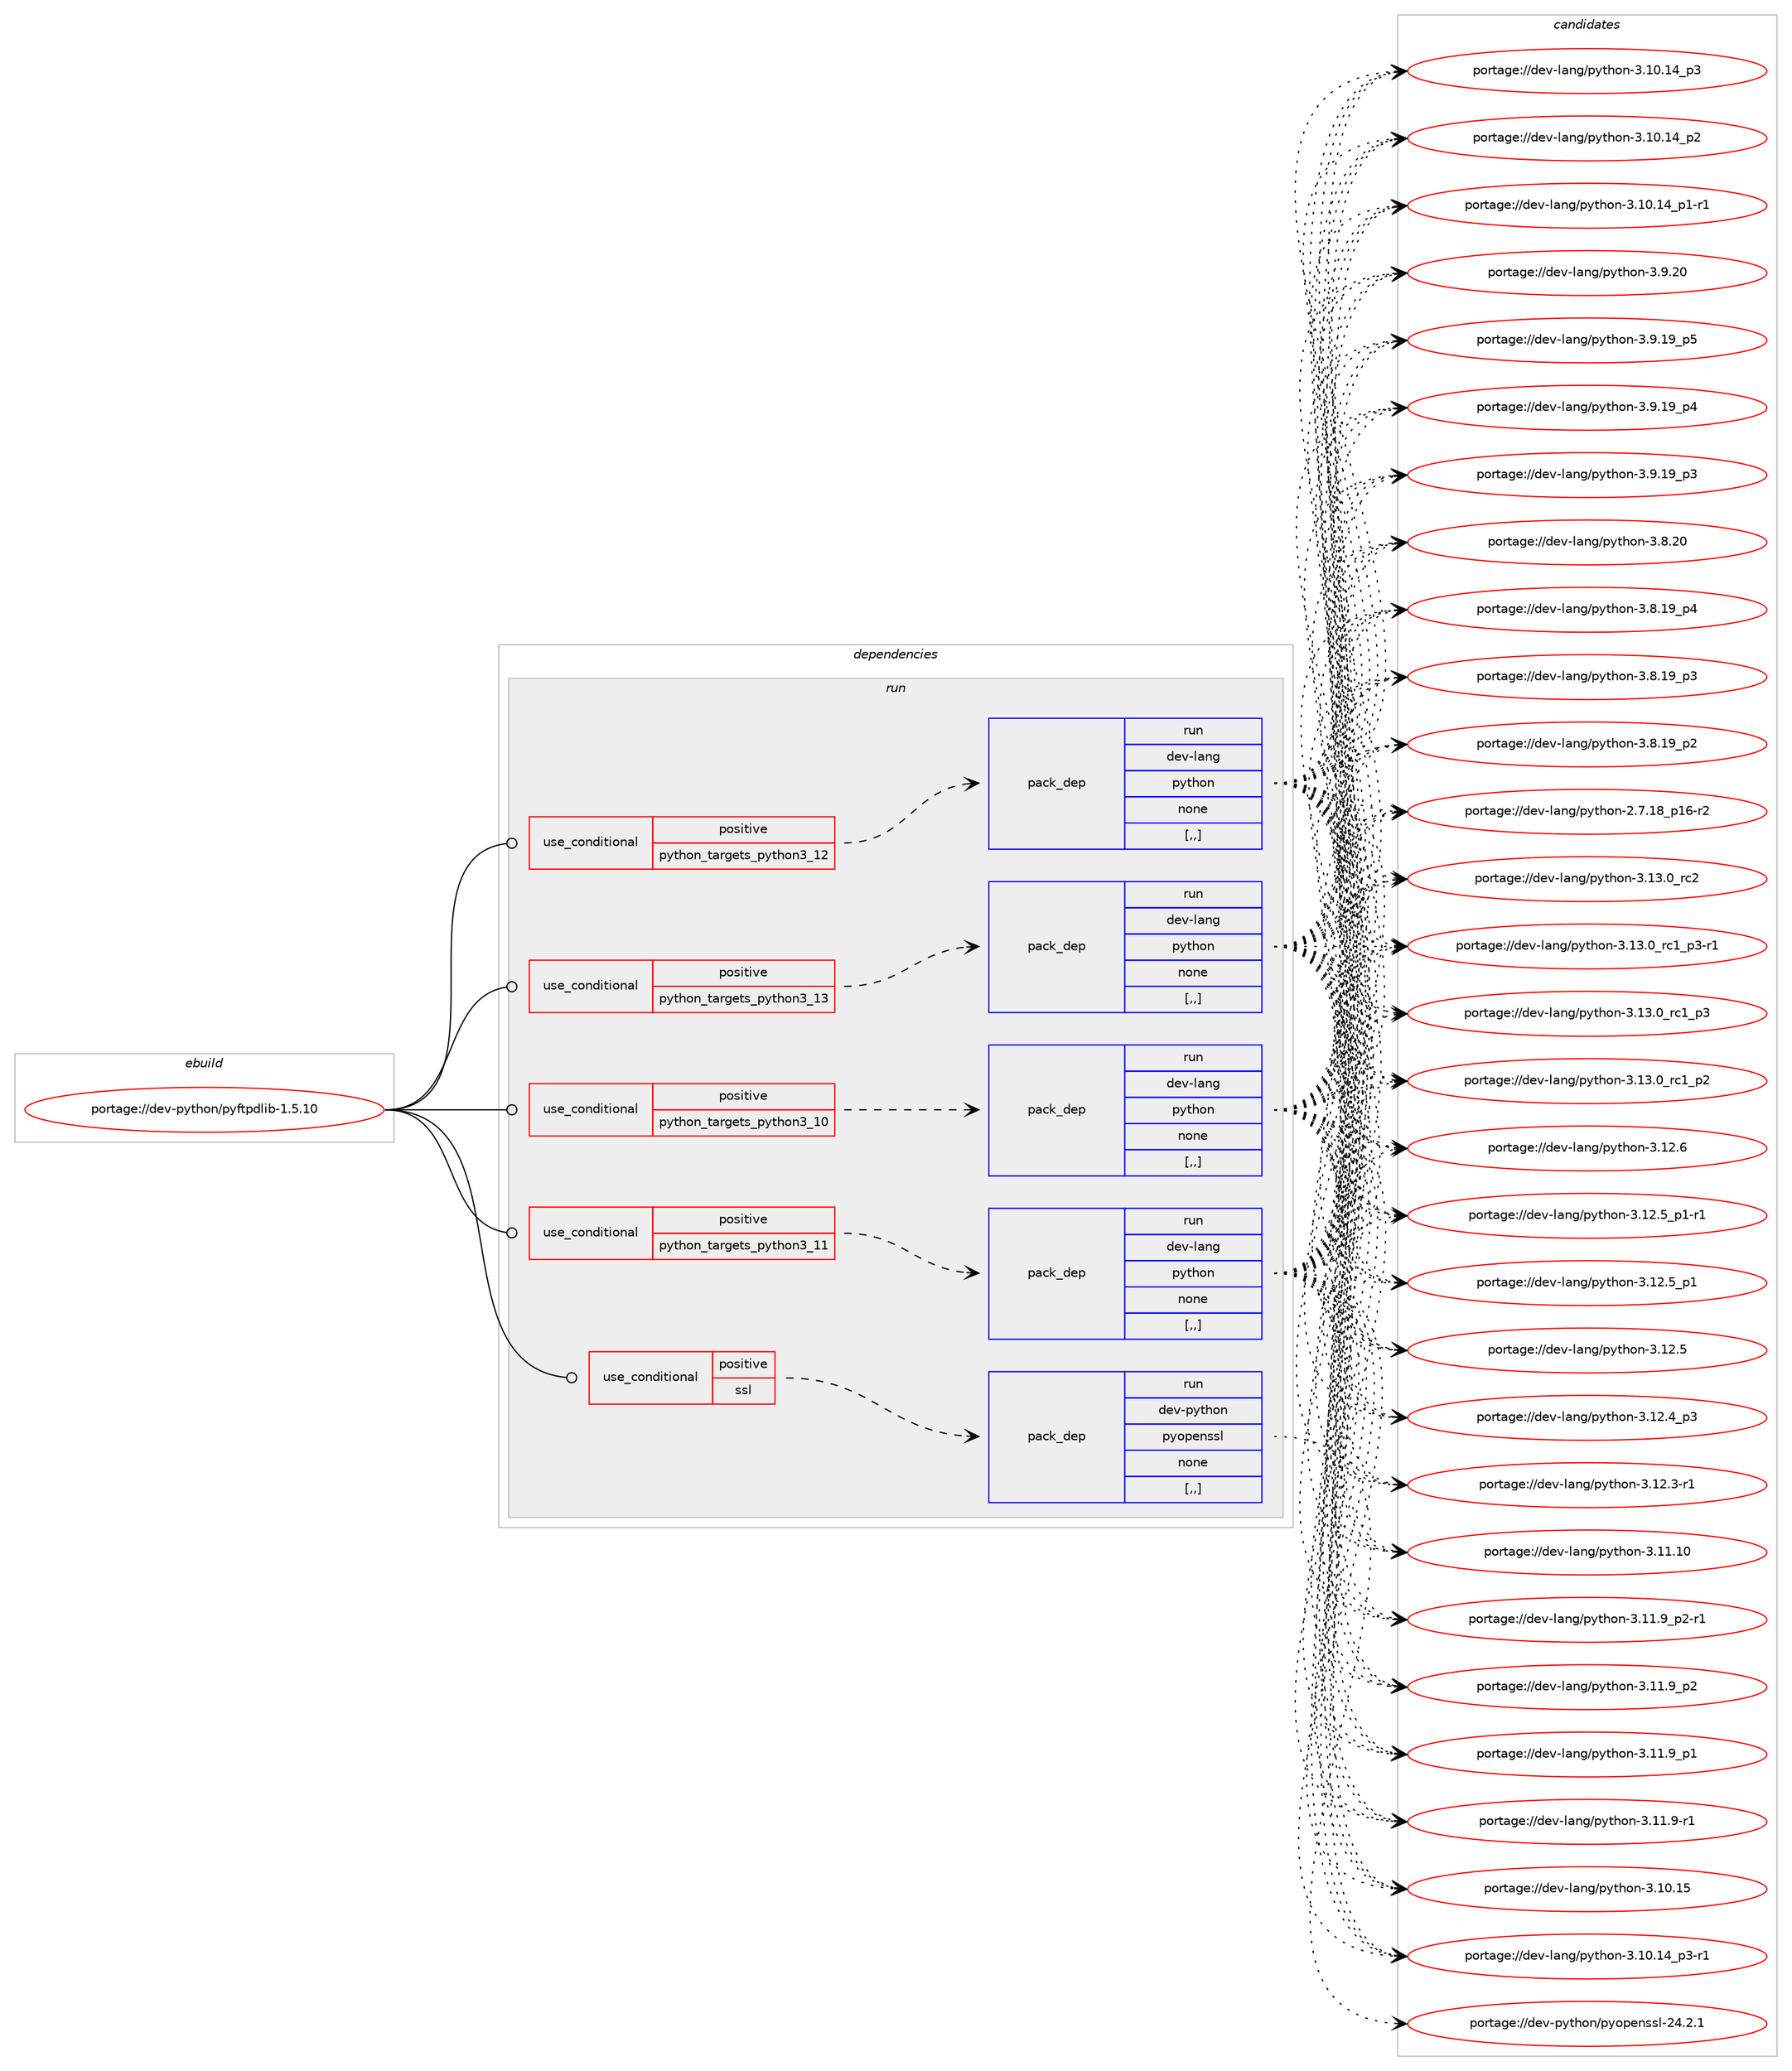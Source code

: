 digraph prolog {

# *************
# Graph options
# *************

newrank=true;
concentrate=true;
compound=true;
graph [rankdir=LR,fontname=Helvetica,fontsize=10,ranksep=1.5];#, ranksep=2.5, nodesep=0.2];
edge  [arrowhead=vee];
node  [fontname=Helvetica,fontsize=10];

# **********
# The ebuild
# **********

subgraph cluster_leftcol {
color=gray;
label=<<i>ebuild</i>>;
id [label="portage://dev-python/pyftpdlib-1.5.10", color=red, width=4, href="../dev-python/pyftpdlib-1.5.10.svg"];
}

# ****************
# The dependencies
# ****************

subgraph cluster_midcol {
color=gray;
label=<<i>dependencies</i>>;
subgraph cluster_compile {
fillcolor="#eeeeee";
style=filled;
label=<<i>compile</i>>;
}
subgraph cluster_compileandrun {
fillcolor="#eeeeee";
style=filled;
label=<<i>compile and run</i>>;
}
subgraph cluster_run {
fillcolor="#eeeeee";
style=filled;
label=<<i>run</i>>;
subgraph cond167405 {
dependency651365 [label=<<TABLE BORDER="0" CELLBORDER="1" CELLSPACING="0" CELLPADDING="4"><TR><TD ROWSPAN="3" CELLPADDING="10">use_conditional</TD></TR><TR><TD>positive</TD></TR><TR><TD>python_targets_python3_10</TD></TR></TABLE>>, shape=none, color=red];
subgraph pack479139 {
dependency651366 [label=<<TABLE BORDER="0" CELLBORDER="1" CELLSPACING="0" CELLPADDING="4" WIDTH="220"><TR><TD ROWSPAN="6" CELLPADDING="30">pack_dep</TD></TR><TR><TD WIDTH="110">run</TD></TR><TR><TD>dev-lang</TD></TR><TR><TD>python</TD></TR><TR><TD>none</TD></TR><TR><TD>[,,]</TD></TR></TABLE>>, shape=none, color=blue];
}
dependency651365:e -> dependency651366:w [weight=20,style="dashed",arrowhead="vee"];
}
id:e -> dependency651365:w [weight=20,style="solid",arrowhead="odot"];
subgraph cond167406 {
dependency651367 [label=<<TABLE BORDER="0" CELLBORDER="1" CELLSPACING="0" CELLPADDING="4"><TR><TD ROWSPAN="3" CELLPADDING="10">use_conditional</TD></TR><TR><TD>positive</TD></TR><TR><TD>python_targets_python3_11</TD></TR></TABLE>>, shape=none, color=red];
subgraph pack479140 {
dependency651368 [label=<<TABLE BORDER="0" CELLBORDER="1" CELLSPACING="0" CELLPADDING="4" WIDTH="220"><TR><TD ROWSPAN="6" CELLPADDING="30">pack_dep</TD></TR><TR><TD WIDTH="110">run</TD></TR><TR><TD>dev-lang</TD></TR><TR><TD>python</TD></TR><TR><TD>none</TD></TR><TR><TD>[,,]</TD></TR></TABLE>>, shape=none, color=blue];
}
dependency651367:e -> dependency651368:w [weight=20,style="dashed",arrowhead="vee"];
}
id:e -> dependency651367:w [weight=20,style="solid",arrowhead="odot"];
subgraph cond167407 {
dependency651369 [label=<<TABLE BORDER="0" CELLBORDER="1" CELLSPACING="0" CELLPADDING="4"><TR><TD ROWSPAN="3" CELLPADDING="10">use_conditional</TD></TR><TR><TD>positive</TD></TR><TR><TD>python_targets_python3_12</TD></TR></TABLE>>, shape=none, color=red];
subgraph pack479141 {
dependency651370 [label=<<TABLE BORDER="0" CELLBORDER="1" CELLSPACING="0" CELLPADDING="4" WIDTH="220"><TR><TD ROWSPAN="6" CELLPADDING="30">pack_dep</TD></TR><TR><TD WIDTH="110">run</TD></TR><TR><TD>dev-lang</TD></TR><TR><TD>python</TD></TR><TR><TD>none</TD></TR><TR><TD>[,,]</TD></TR></TABLE>>, shape=none, color=blue];
}
dependency651369:e -> dependency651370:w [weight=20,style="dashed",arrowhead="vee"];
}
id:e -> dependency651369:w [weight=20,style="solid",arrowhead="odot"];
subgraph cond167408 {
dependency651371 [label=<<TABLE BORDER="0" CELLBORDER="1" CELLSPACING="0" CELLPADDING="4"><TR><TD ROWSPAN="3" CELLPADDING="10">use_conditional</TD></TR><TR><TD>positive</TD></TR><TR><TD>python_targets_python3_13</TD></TR></TABLE>>, shape=none, color=red];
subgraph pack479142 {
dependency651372 [label=<<TABLE BORDER="0" CELLBORDER="1" CELLSPACING="0" CELLPADDING="4" WIDTH="220"><TR><TD ROWSPAN="6" CELLPADDING="30">pack_dep</TD></TR><TR><TD WIDTH="110">run</TD></TR><TR><TD>dev-lang</TD></TR><TR><TD>python</TD></TR><TR><TD>none</TD></TR><TR><TD>[,,]</TD></TR></TABLE>>, shape=none, color=blue];
}
dependency651371:e -> dependency651372:w [weight=20,style="dashed",arrowhead="vee"];
}
id:e -> dependency651371:w [weight=20,style="solid",arrowhead="odot"];
subgraph cond167409 {
dependency651373 [label=<<TABLE BORDER="0" CELLBORDER="1" CELLSPACING="0" CELLPADDING="4"><TR><TD ROWSPAN="3" CELLPADDING="10">use_conditional</TD></TR><TR><TD>positive</TD></TR><TR><TD>ssl</TD></TR></TABLE>>, shape=none, color=red];
subgraph pack479143 {
dependency651374 [label=<<TABLE BORDER="0" CELLBORDER="1" CELLSPACING="0" CELLPADDING="4" WIDTH="220"><TR><TD ROWSPAN="6" CELLPADDING="30">pack_dep</TD></TR><TR><TD WIDTH="110">run</TD></TR><TR><TD>dev-python</TD></TR><TR><TD>pyopenssl</TD></TR><TR><TD>none</TD></TR><TR><TD>[,,]</TD></TR></TABLE>>, shape=none, color=blue];
}
dependency651373:e -> dependency651374:w [weight=20,style="dashed",arrowhead="vee"];
}
id:e -> dependency651373:w [weight=20,style="solid",arrowhead="odot"];
}
}

# **************
# The candidates
# **************

subgraph cluster_choices {
rank=same;
color=gray;
label=<<i>candidates</i>>;

subgraph choice479139 {
color=black;
nodesep=1;
choice10010111845108971101034711212111610411111045514649514648951149950 [label="portage://dev-lang/python-3.13.0_rc2", color=red, width=4,href="../dev-lang/python-3.13.0_rc2.svg"];
choice1001011184510897110103471121211161041111104551464951464895114994995112514511449 [label="portage://dev-lang/python-3.13.0_rc1_p3-r1", color=red, width=4,href="../dev-lang/python-3.13.0_rc1_p3-r1.svg"];
choice100101118451089711010347112121116104111110455146495146489511499499511251 [label="portage://dev-lang/python-3.13.0_rc1_p3", color=red, width=4,href="../dev-lang/python-3.13.0_rc1_p3.svg"];
choice100101118451089711010347112121116104111110455146495146489511499499511250 [label="portage://dev-lang/python-3.13.0_rc1_p2", color=red, width=4,href="../dev-lang/python-3.13.0_rc1_p2.svg"];
choice10010111845108971101034711212111610411111045514649504654 [label="portage://dev-lang/python-3.12.6", color=red, width=4,href="../dev-lang/python-3.12.6.svg"];
choice1001011184510897110103471121211161041111104551464950465395112494511449 [label="portage://dev-lang/python-3.12.5_p1-r1", color=red, width=4,href="../dev-lang/python-3.12.5_p1-r1.svg"];
choice100101118451089711010347112121116104111110455146495046539511249 [label="portage://dev-lang/python-3.12.5_p1", color=red, width=4,href="../dev-lang/python-3.12.5_p1.svg"];
choice10010111845108971101034711212111610411111045514649504653 [label="portage://dev-lang/python-3.12.5", color=red, width=4,href="../dev-lang/python-3.12.5.svg"];
choice100101118451089711010347112121116104111110455146495046529511251 [label="portage://dev-lang/python-3.12.4_p3", color=red, width=4,href="../dev-lang/python-3.12.4_p3.svg"];
choice100101118451089711010347112121116104111110455146495046514511449 [label="portage://dev-lang/python-3.12.3-r1", color=red, width=4,href="../dev-lang/python-3.12.3-r1.svg"];
choice1001011184510897110103471121211161041111104551464949464948 [label="portage://dev-lang/python-3.11.10", color=red, width=4,href="../dev-lang/python-3.11.10.svg"];
choice1001011184510897110103471121211161041111104551464949465795112504511449 [label="portage://dev-lang/python-3.11.9_p2-r1", color=red, width=4,href="../dev-lang/python-3.11.9_p2-r1.svg"];
choice100101118451089711010347112121116104111110455146494946579511250 [label="portage://dev-lang/python-3.11.9_p2", color=red, width=4,href="../dev-lang/python-3.11.9_p2.svg"];
choice100101118451089711010347112121116104111110455146494946579511249 [label="portage://dev-lang/python-3.11.9_p1", color=red, width=4,href="../dev-lang/python-3.11.9_p1.svg"];
choice100101118451089711010347112121116104111110455146494946574511449 [label="portage://dev-lang/python-3.11.9-r1", color=red, width=4,href="../dev-lang/python-3.11.9-r1.svg"];
choice1001011184510897110103471121211161041111104551464948464953 [label="portage://dev-lang/python-3.10.15", color=red, width=4,href="../dev-lang/python-3.10.15.svg"];
choice100101118451089711010347112121116104111110455146494846495295112514511449 [label="portage://dev-lang/python-3.10.14_p3-r1", color=red, width=4,href="../dev-lang/python-3.10.14_p3-r1.svg"];
choice10010111845108971101034711212111610411111045514649484649529511251 [label="portage://dev-lang/python-3.10.14_p3", color=red, width=4,href="../dev-lang/python-3.10.14_p3.svg"];
choice10010111845108971101034711212111610411111045514649484649529511250 [label="portage://dev-lang/python-3.10.14_p2", color=red, width=4,href="../dev-lang/python-3.10.14_p2.svg"];
choice100101118451089711010347112121116104111110455146494846495295112494511449 [label="portage://dev-lang/python-3.10.14_p1-r1", color=red, width=4,href="../dev-lang/python-3.10.14_p1-r1.svg"];
choice10010111845108971101034711212111610411111045514657465048 [label="portage://dev-lang/python-3.9.20", color=red, width=4,href="../dev-lang/python-3.9.20.svg"];
choice100101118451089711010347112121116104111110455146574649579511253 [label="portage://dev-lang/python-3.9.19_p5", color=red, width=4,href="../dev-lang/python-3.9.19_p5.svg"];
choice100101118451089711010347112121116104111110455146574649579511252 [label="portage://dev-lang/python-3.9.19_p4", color=red, width=4,href="../dev-lang/python-3.9.19_p4.svg"];
choice100101118451089711010347112121116104111110455146574649579511251 [label="portage://dev-lang/python-3.9.19_p3", color=red, width=4,href="../dev-lang/python-3.9.19_p3.svg"];
choice10010111845108971101034711212111610411111045514656465048 [label="portage://dev-lang/python-3.8.20", color=red, width=4,href="../dev-lang/python-3.8.20.svg"];
choice100101118451089711010347112121116104111110455146564649579511252 [label="portage://dev-lang/python-3.8.19_p4", color=red, width=4,href="../dev-lang/python-3.8.19_p4.svg"];
choice100101118451089711010347112121116104111110455146564649579511251 [label="portage://dev-lang/python-3.8.19_p3", color=red, width=4,href="../dev-lang/python-3.8.19_p3.svg"];
choice100101118451089711010347112121116104111110455146564649579511250 [label="portage://dev-lang/python-3.8.19_p2", color=red, width=4,href="../dev-lang/python-3.8.19_p2.svg"];
choice100101118451089711010347112121116104111110455046554649569511249544511450 [label="portage://dev-lang/python-2.7.18_p16-r2", color=red, width=4,href="../dev-lang/python-2.7.18_p16-r2.svg"];
dependency651366:e -> choice10010111845108971101034711212111610411111045514649514648951149950:w [style=dotted,weight="100"];
dependency651366:e -> choice1001011184510897110103471121211161041111104551464951464895114994995112514511449:w [style=dotted,weight="100"];
dependency651366:e -> choice100101118451089711010347112121116104111110455146495146489511499499511251:w [style=dotted,weight="100"];
dependency651366:e -> choice100101118451089711010347112121116104111110455146495146489511499499511250:w [style=dotted,weight="100"];
dependency651366:e -> choice10010111845108971101034711212111610411111045514649504654:w [style=dotted,weight="100"];
dependency651366:e -> choice1001011184510897110103471121211161041111104551464950465395112494511449:w [style=dotted,weight="100"];
dependency651366:e -> choice100101118451089711010347112121116104111110455146495046539511249:w [style=dotted,weight="100"];
dependency651366:e -> choice10010111845108971101034711212111610411111045514649504653:w [style=dotted,weight="100"];
dependency651366:e -> choice100101118451089711010347112121116104111110455146495046529511251:w [style=dotted,weight="100"];
dependency651366:e -> choice100101118451089711010347112121116104111110455146495046514511449:w [style=dotted,weight="100"];
dependency651366:e -> choice1001011184510897110103471121211161041111104551464949464948:w [style=dotted,weight="100"];
dependency651366:e -> choice1001011184510897110103471121211161041111104551464949465795112504511449:w [style=dotted,weight="100"];
dependency651366:e -> choice100101118451089711010347112121116104111110455146494946579511250:w [style=dotted,weight="100"];
dependency651366:e -> choice100101118451089711010347112121116104111110455146494946579511249:w [style=dotted,weight="100"];
dependency651366:e -> choice100101118451089711010347112121116104111110455146494946574511449:w [style=dotted,weight="100"];
dependency651366:e -> choice1001011184510897110103471121211161041111104551464948464953:w [style=dotted,weight="100"];
dependency651366:e -> choice100101118451089711010347112121116104111110455146494846495295112514511449:w [style=dotted,weight="100"];
dependency651366:e -> choice10010111845108971101034711212111610411111045514649484649529511251:w [style=dotted,weight="100"];
dependency651366:e -> choice10010111845108971101034711212111610411111045514649484649529511250:w [style=dotted,weight="100"];
dependency651366:e -> choice100101118451089711010347112121116104111110455146494846495295112494511449:w [style=dotted,weight="100"];
dependency651366:e -> choice10010111845108971101034711212111610411111045514657465048:w [style=dotted,weight="100"];
dependency651366:e -> choice100101118451089711010347112121116104111110455146574649579511253:w [style=dotted,weight="100"];
dependency651366:e -> choice100101118451089711010347112121116104111110455146574649579511252:w [style=dotted,weight="100"];
dependency651366:e -> choice100101118451089711010347112121116104111110455146574649579511251:w [style=dotted,weight="100"];
dependency651366:e -> choice10010111845108971101034711212111610411111045514656465048:w [style=dotted,weight="100"];
dependency651366:e -> choice100101118451089711010347112121116104111110455146564649579511252:w [style=dotted,weight="100"];
dependency651366:e -> choice100101118451089711010347112121116104111110455146564649579511251:w [style=dotted,weight="100"];
dependency651366:e -> choice100101118451089711010347112121116104111110455146564649579511250:w [style=dotted,weight="100"];
dependency651366:e -> choice100101118451089711010347112121116104111110455046554649569511249544511450:w [style=dotted,weight="100"];
}
subgraph choice479140 {
color=black;
nodesep=1;
choice10010111845108971101034711212111610411111045514649514648951149950 [label="portage://dev-lang/python-3.13.0_rc2", color=red, width=4,href="../dev-lang/python-3.13.0_rc2.svg"];
choice1001011184510897110103471121211161041111104551464951464895114994995112514511449 [label="portage://dev-lang/python-3.13.0_rc1_p3-r1", color=red, width=4,href="../dev-lang/python-3.13.0_rc1_p3-r1.svg"];
choice100101118451089711010347112121116104111110455146495146489511499499511251 [label="portage://dev-lang/python-3.13.0_rc1_p3", color=red, width=4,href="../dev-lang/python-3.13.0_rc1_p3.svg"];
choice100101118451089711010347112121116104111110455146495146489511499499511250 [label="portage://dev-lang/python-3.13.0_rc1_p2", color=red, width=4,href="../dev-lang/python-3.13.0_rc1_p2.svg"];
choice10010111845108971101034711212111610411111045514649504654 [label="portage://dev-lang/python-3.12.6", color=red, width=4,href="../dev-lang/python-3.12.6.svg"];
choice1001011184510897110103471121211161041111104551464950465395112494511449 [label="portage://dev-lang/python-3.12.5_p1-r1", color=red, width=4,href="../dev-lang/python-3.12.5_p1-r1.svg"];
choice100101118451089711010347112121116104111110455146495046539511249 [label="portage://dev-lang/python-3.12.5_p1", color=red, width=4,href="../dev-lang/python-3.12.5_p1.svg"];
choice10010111845108971101034711212111610411111045514649504653 [label="portage://dev-lang/python-3.12.5", color=red, width=4,href="../dev-lang/python-3.12.5.svg"];
choice100101118451089711010347112121116104111110455146495046529511251 [label="portage://dev-lang/python-3.12.4_p3", color=red, width=4,href="../dev-lang/python-3.12.4_p3.svg"];
choice100101118451089711010347112121116104111110455146495046514511449 [label="portage://dev-lang/python-3.12.3-r1", color=red, width=4,href="../dev-lang/python-3.12.3-r1.svg"];
choice1001011184510897110103471121211161041111104551464949464948 [label="portage://dev-lang/python-3.11.10", color=red, width=4,href="../dev-lang/python-3.11.10.svg"];
choice1001011184510897110103471121211161041111104551464949465795112504511449 [label="portage://dev-lang/python-3.11.9_p2-r1", color=red, width=4,href="../dev-lang/python-3.11.9_p2-r1.svg"];
choice100101118451089711010347112121116104111110455146494946579511250 [label="portage://dev-lang/python-3.11.9_p2", color=red, width=4,href="../dev-lang/python-3.11.9_p2.svg"];
choice100101118451089711010347112121116104111110455146494946579511249 [label="portage://dev-lang/python-3.11.9_p1", color=red, width=4,href="../dev-lang/python-3.11.9_p1.svg"];
choice100101118451089711010347112121116104111110455146494946574511449 [label="portage://dev-lang/python-3.11.9-r1", color=red, width=4,href="../dev-lang/python-3.11.9-r1.svg"];
choice1001011184510897110103471121211161041111104551464948464953 [label="portage://dev-lang/python-3.10.15", color=red, width=4,href="../dev-lang/python-3.10.15.svg"];
choice100101118451089711010347112121116104111110455146494846495295112514511449 [label="portage://dev-lang/python-3.10.14_p3-r1", color=red, width=4,href="../dev-lang/python-3.10.14_p3-r1.svg"];
choice10010111845108971101034711212111610411111045514649484649529511251 [label="portage://dev-lang/python-3.10.14_p3", color=red, width=4,href="../dev-lang/python-3.10.14_p3.svg"];
choice10010111845108971101034711212111610411111045514649484649529511250 [label="portage://dev-lang/python-3.10.14_p2", color=red, width=4,href="../dev-lang/python-3.10.14_p2.svg"];
choice100101118451089711010347112121116104111110455146494846495295112494511449 [label="portage://dev-lang/python-3.10.14_p1-r1", color=red, width=4,href="../dev-lang/python-3.10.14_p1-r1.svg"];
choice10010111845108971101034711212111610411111045514657465048 [label="portage://dev-lang/python-3.9.20", color=red, width=4,href="../dev-lang/python-3.9.20.svg"];
choice100101118451089711010347112121116104111110455146574649579511253 [label="portage://dev-lang/python-3.9.19_p5", color=red, width=4,href="../dev-lang/python-3.9.19_p5.svg"];
choice100101118451089711010347112121116104111110455146574649579511252 [label="portage://dev-lang/python-3.9.19_p4", color=red, width=4,href="../dev-lang/python-3.9.19_p4.svg"];
choice100101118451089711010347112121116104111110455146574649579511251 [label="portage://dev-lang/python-3.9.19_p3", color=red, width=4,href="../dev-lang/python-3.9.19_p3.svg"];
choice10010111845108971101034711212111610411111045514656465048 [label="portage://dev-lang/python-3.8.20", color=red, width=4,href="../dev-lang/python-3.8.20.svg"];
choice100101118451089711010347112121116104111110455146564649579511252 [label="portage://dev-lang/python-3.8.19_p4", color=red, width=4,href="../dev-lang/python-3.8.19_p4.svg"];
choice100101118451089711010347112121116104111110455146564649579511251 [label="portage://dev-lang/python-3.8.19_p3", color=red, width=4,href="../dev-lang/python-3.8.19_p3.svg"];
choice100101118451089711010347112121116104111110455146564649579511250 [label="portage://dev-lang/python-3.8.19_p2", color=red, width=4,href="../dev-lang/python-3.8.19_p2.svg"];
choice100101118451089711010347112121116104111110455046554649569511249544511450 [label="portage://dev-lang/python-2.7.18_p16-r2", color=red, width=4,href="../dev-lang/python-2.7.18_p16-r2.svg"];
dependency651368:e -> choice10010111845108971101034711212111610411111045514649514648951149950:w [style=dotted,weight="100"];
dependency651368:e -> choice1001011184510897110103471121211161041111104551464951464895114994995112514511449:w [style=dotted,weight="100"];
dependency651368:e -> choice100101118451089711010347112121116104111110455146495146489511499499511251:w [style=dotted,weight="100"];
dependency651368:e -> choice100101118451089711010347112121116104111110455146495146489511499499511250:w [style=dotted,weight="100"];
dependency651368:e -> choice10010111845108971101034711212111610411111045514649504654:w [style=dotted,weight="100"];
dependency651368:e -> choice1001011184510897110103471121211161041111104551464950465395112494511449:w [style=dotted,weight="100"];
dependency651368:e -> choice100101118451089711010347112121116104111110455146495046539511249:w [style=dotted,weight="100"];
dependency651368:e -> choice10010111845108971101034711212111610411111045514649504653:w [style=dotted,weight="100"];
dependency651368:e -> choice100101118451089711010347112121116104111110455146495046529511251:w [style=dotted,weight="100"];
dependency651368:e -> choice100101118451089711010347112121116104111110455146495046514511449:w [style=dotted,weight="100"];
dependency651368:e -> choice1001011184510897110103471121211161041111104551464949464948:w [style=dotted,weight="100"];
dependency651368:e -> choice1001011184510897110103471121211161041111104551464949465795112504511449:w [style=dotted,weight="100"];
dependency651368:e -> choice100101118451089711010347112121116104111110455146494946579511250:w [style=dotted,weight="100"];
dependency651368:e -> choice100101118451089711010347112121116104111110455146494946579511249:w [style=dotted,weight="100"];
dependency651368:e -> choice100101118451089711010347112121116104111110455146494946574511449:w [style=dotted,weight="100"];
dependency651368:e -> choice1001011184510897110103471121211161041111104551464948464953:w [style=dotted,weight="100"];
dependency651368:e -> choice100101118451089711010347112121116104111110455146494846495295112514511449:w [style=dotted,weight="100"];
dependency651368:e -> choice10010111845108971101034711212111610411111045514649484649529511251:w [style=dotted,weight="100"];
dependency651368:e -> choice10010111845108971101034711212111610411111045514649484649529511250:w [style=dotted,weight="100"];
dependency651368:e -> choice100101118451089711010347112121116104111110455146494846495295112494511449:w [style=dotted,weight="100"];
dependency651368:e -> choice10010111845108971101034711212111610411111045514657465048:w [style=dotted,weight="100"];
dependency651368:e -> choice100101118451089711010347112121116104111110455146574649579511253:w [style=dotted,weight="100"];
dependency651368:e -> choice100101118451089711010347112121116104111110455146574649579511252:w [style=dotted,weight="100"];
dependency651368:e -> choice100101118451089711010347112121116104111110455146574649579511251:w [style=dotted,weight="100"];
dependency651368:e -> choice10010111845108971101034711212111610411111045514656465048:w [style=dotted,weight="100"];
dependency651368:e -> choice100101118451089711010347112121116104111110455146564649579511252:w [style=dotted,weight="100"];
dependency651368:e -> choice100101118451089711010347112121116104111110455146564649579511251:w [style=dotted,weight="100"];
dependency651368:e -> choice100101118451089711010347112121116104111110455146564649579511250:w [style=dotted,weight="100"];
dependency651368:e -> choice100101118451089711010347112121116104111110455046554649569511249544511450:w [style=dotted,weight="100"];
}
subgraph choice479141 {
color=black;
nodesep=1;
choice10010111845108971101034711212111610411111045514649514648951149950 [label="portage://dev-lang/python-3.13.0_rc2", color=red, width=4,href="../dev-lang/python-3.13.0_rc2.svg"];
choice1001011184510897110103471121211161041111104551464951464895114994995112514511449 [label="portage://dev-lang/python-3.13.0_rc1_p3-r1", color=red, width=4,href="../dev-lang/python-3.13.0_rc1_p3-r1.svg"];
choice100101118451089711010347112121116104111110455146495146489511499499511251 [label="portage://dev-lang/python-3.13.0_rc1_p3", color=red, width=4,href="../dev-lang/python-3.13.0_rc1_p3.svg"];
choice100101118451089711010347112121116104111110455146495146489511499499511250 [label="portage://dev-lang/python-3.13.0_rc1_p2", color=red, width=4,href="../dev-lang/python-3.13.0_rc1_p2.svg"];
choice10010111845108971101034711212111610411111045514649504654 [label="portage://dev-lang/python-3.12.6", color=red, width=4,href="../dev-lang/python-3.12.6.svg"];
choice1001011184510897110103471121211161041111104551464950465395112494511449 [label="portage://dev-lang/python-3.12.5_p1-r1", color=red, width=4,href="../dev-lang/python-3.12.5_p1-r1.svg"];
choice100101118451089711010347112121116104111110455146495046539511249 [label="portage://dev-lang/python-3.12.5_p1", color=red, width=4,href="../dev-lang/python-3.12.5_p1.svg"];
choice10010111845108971101034711212111610411111045514649504653 [label="portage://dev-lang/python-3.12.5", color=red, width=4,href="../dev-lang/python-3.12.5.svg"];
choice100101118451089711010347112121116104111110455146495046529511251 [label="portage://dev-lang/python-3.12.4_p3", color=red, width=4,href="../dev-lang/python-3.12.4_p3.svg"];
choice100101118451089711010347112121116104111110455146495046514511449 [label="portage://dev-lang/python-3.12.3-r1", color=red, width=4,href="../dev-lang/python-3.12.3-r1.svg"];
choice1001011184510897110103471121211161041111104551464949464948 [label="portage://dev-lang/python-3.11.10", color=red, width=4,href="../dev-lang/python-3.11.10.svg"];
choice1001011184510897110103471121211161041111104551464949465795112504511449 [label="portage://dev-lang/python-3.11.9_p2-r1", color=red, width=4,href="../dev-lang/python-3.11.9_p2-r1.svg"];
choice100101118451089711010347112121116104111110455146494946579511250 [label="portage://dev-lang/python-3.11.9_p2", color=red, width=4,href="../dev-lang/python-3.11.9_p2.svg"];
choice100101118451089711010347112121116104111110455146494946579511249 [label="portage://dev-lang/python-3.11.9_p1", color=red, width=4,href="../dev-lang/python-3.11.9_p1.svg"];
choice100101118451089711010347112121116104111110455146494946574511449 [label="portage://dev-lang/python-3.11.9-r1", color=red, width=4,href="../dev-lang/python-3.11.9-r1.svg"];
choice1001011184510897110103471121211161041111104551464948464953 [label="portage://dev-lang/python-3.10.15", color=red, width=4,href="../dev-lang/python-3.10.15.svg"];
choice100101118451089711010347112121116104111110455146494846495295112514511449 [label="portage://dev-lang/python-3.10.14_p3-r1", color=red, width=4,href="../dev-lang/python-3.10.14_p3-r1.svg"];
choice10010111845108971101034711212111610411111045514649484649529511251 [label="portage://dev-lang/python-3.10.14_p3", color=red, width=4,href="../dev-lang/python-3.10.14_p3.svg"];
choice10010111845108971101034711212111610411111045514649484649529511250 [label="portage://dev-lang/python-3.10.14_p2", color=red, width=4,href="../dev-lang/python-3.10.14_p2.svg"];
choice100101118451089711010347112121116104111110455146494846495295112494511449 [label="portage://dev-lang/python-3.10.14_p1-r1", color=red, width=4,href="../dev-lang/python-3.10.14_p1-r1.svg"];
choice10010111845108971101034711212111610411111045514657465048 [label="portage://dev-lang/python-3.9.20", color=red, width=4,href="../dev-lang/python-3.9.20.svg"];
choice100101118451089711010347112121116104111110455146574649579511253 [label="portage://dev-lang/python-3.9.19_p5", color=red, width=4,href="../dev-lang/python-3.9.19_p5.svg"];
choice100101118451089711010347112121116104111110455146574649579511252 [label="portage://dev-lang/python-3.9.19_p4", color=red, width=4,href="../dev-lang/python-3.9.19_p4.svg"];
choice100101118451089711010347112121116104111110455146574649579511251 [label="portage://dev-lang/python-3.9.19_p3", color=red, width=4,href="../dev-lang/python-3.9.19_p3.svg"];
choice10010111845108971101034711212111610411111045514656465048 [label="portage://dev-lang/python-3.8.20", color=red, width=4,href="../dev-lang/python-3.8.20.svg"];
choice100101118451089711010347112121116104111110455146564649579511252 [label="portage://dev-lang/python-3.8.19_p4", color=red, width=4,href="../dev-lang/python-3.8.19_p4.svg"];
choice100101118451089711010347112121116104111110455146564649579511251 [label="portage://dev-lang/python-3.8.19_p3", color=red, width=4,href="../dev-lang/python-3.8.19_p3.svg"];
choice100101118451089711010347112121116104111110455146564649579511250 [label="portage://dev-lang/python-3.8.19_p2", color=red, width=4,href="../dev-lang/python-3.8.19_p2.svg"];
choice100101118451089711010347112121116104111110455046554649569511249544511450 [label="portage://dev-lang/python-2.7.18_p16-r2", color=red, width=4,href="../dev-lang/python-2.7.18_p16-r2.svg"];
dependency651370:e -> choice10010111845108971101034711212111610411111045514649514648951149950:w [style=dotted,weight="100"];
dependency651370:e -> choice1001011184510897110103471121211161041111104551464951464895114994995112514511449:w [style=dotted,weight="100"];
dependency651370:e -> choice100101118451089711010347112121116104111110455146495146489511499499511251:w [style=dotted,weight="100"];
dependency651370:e -> choice100101118451089711010347112121116104111110455146495146489511499499511250:w [style=dotted,weight="100"];
dependency651370:e -> choice10010111845108971101034711212111610411111045514649504654:w [style=dotted,weight="100"];
dependency651370:e -> choice1001011184510897110103471121211161041111104551464950465395112494511449:w [style=dotted,weight="100"];
dependency651370:e -> choice100101118451089711010347112121116104111110455146495046539511249:w [style=dotted,weight="100"];
dependency651370:e -> choice10010111845108971101034711212111610411111045514649504653:w [style=dotted,weight="100"];
dependency651370:e -> choice100101118451089711010347112121116104111110455146495046529511251:w [style=dotted,weight="100"];
dependency651370:e -> choice100101118451089711010347112121116104111110455146495046514511449:w [style=dotted,weight="100"];
dependency651370:e -> choice1001011184510897110103471121211161041111104551464949464948:w [style=dotted,weight="100"];
dependency651370:e -> choice1001011184510897110103471121211161041111104551464949465795112504511449:w [style=dotted,weight="100"];
dependency651370:e -> choice100101118451089711010347112121116104111110455146494946579511250:w [style=dotted,weight="100"];
dependency651370:e -> choice100101118451089711010347112121116104111110455146494946579511249:w [style=dotted,weight="100"];
dependency651370:e -> choice100101118451089711010347112121116104111110455146494946574511449:w [style=dotted,weight="100"];
dependency651370:e -> choice1001011184510897110103471121211161041111104551464948464953:w [style=dotted,weight="100"];
dependency651370:e -> choice100101118451089711010347112121116104111110455146494846495295112514511449:w [style=dotted,weight="100"];
dependency651370:e -> choice10010111845108971101034711212111610411111045514649484649529511251:w [style=dotted,weight="100"];
dependency651370:e -> choice10010111845108971101034711212111610411111045514649484649529511250:w [style=dotted,weight="100"];
dependency651370:e -> choice100101118451089711010347112121116104111110455146494846495295112494511449:w [style=dotted,weight="100"];
dependency651370:e -> choice10010111845108971101034711212111610411111045514657465048:w [style=dotted,weight="100"];
dependency651370:e -> choice100101118451089711010347112121116104111110455146574649579511253:w [style=dotted,weight="100"];
dependency651370:e -> choice100101118451089711010347112121116104111110455146574649579511252:w [style=dotted,weight="100"];
dependency651370:e -> choice100101118451089711010347112121116104111110455146574649579511251:w [style=dotted,weight="100"];
dependency651370:e -> choice10010111845108971101034711212111610411111045514656465048:w [style=dotted,weight="100"];
dependency651370:e -> choice100101118451089711010347112121116104111110455146564649579511252:w [style=dotted,weight="100"];
dependency651370:e -> choice100101118451089711010347112121116104111110455146564649579511251:w [style=dotted,weight="100"];
dependency651370:e -> choice100101118451089711010347112121116104111110455146564649579511250:w [style=dotted,weight="100"];
dependency651370:e -> choice100101118451089711010347112121116104111110455046554649569511249544511450:w [style=dotted,weight="100"];
}
subgraph choice479142 {
color=black;
nodesep=1;
choice10010111845108971101034711212111610411111045514649514648951149950 [label="portage://dev-lang/python-3.13.0_rc2", color=red, width=4,href="../dev-lang/python-3.13.0_rc2.svg"];
choice1001011184510897110103471121211161041111104551464951464895114994995112514511449 [label="portage://dev-lang/python-3.13.0_rc1_p3-r1", color=red, width=4,href="../dev-lang/python-3.13.0_rc1_p3-r1.svg"];
choice100101118451089711010347112121116104111110455146495146489511499499511251 [label="portage://dev-lang/python-3.13.0_rc1_p3", color=red, width=4,href="../dev-lang/python-3.13.0_rc1_p3.svg"];
choice100101118451089711010347112121116104111110455146495146489511499499511250 [label="portage://dev-lang/python-3.13.0_rc1_p2", color=red, width=4,href="../dev-lang/python-3.13.0_rc1_p2.svg"];
choice10010111845108971101034711212111610411111045514649504654 [label="portage://dev-lang/python-3.12.6", color=red, width=4,href="../dev-lang/python-3.12.6.svg"];
choice1001011184510897110103471121211161041111104551464950465395112494511449 [label="portage://dev-lang/python-3.12.5_p1-r1", color=red, width=4,href="../dev-lang/python-3.12.5_p1-r1.svg"];
choice100101118451089711010347112121116104111110455146495046539511249 [label="portage://dev-lang/python-3.12.5_p1", color=red, width=4,href="../dev-lang/python-3.12.5_p1.svg"];
choice10010111845108971101034711212111610411111045514649504653 [label="portage://dev-lang/python-3.12.5", color=red, width=4,href="../dev-lang/python-3.12.5.svg"];
choice100101118451089711010347112121116104111110455146495046529511251 [label="portage://dev-lang/python-3.12.4_p3", color=red, width=4,href="../dev-lang/python-3.12.4_p3.svg"];
choice100101118451089711010347112121116104111110455146495046514511449 [label="portage://dev-lang/python-3.12.3-r1", color=red, width=4,href="../dev-lang/python-3.12.3-r1.svg"];
choice1001011184510897110103471121211161041111104551464949464948 [label="portage://dev-lang/python-3.11.10", color=red, width=4,href="../dev-lang/python-3.11.10.svg"];
choice1001011184510897110103471121211161041111104551464949465795112504511449 [label="portage://dev-lang/python-3.11.9_p2-r1", color=red, width=4,href="../dev-lang/python-3.11.9_p2-r1.svg"];
choice100101118451089711010347112121116104111110455146494946579511250 [label="portage://dev-lang/python-3.11.9_p2", color=red, width=4,href="../dev-lang/python-3.11.9_p2.svg"];
choice100101118451089711010347112121116104111110455146494946579511249 [label="portage://dev-lang/python-3.11.9_p1", color=red, width=4,href="../dev-lang/python-3.11.9_p1.svg"];
choice100101118451089711010347112121116104111110455146494946574511449 [label="portage://dev-lang/python-3.11.9-r1", color=red, width=4,href="../dev-lang/python-3.11.9-r1.svg"];
choice1001011184510897110103471121211161041111104551464948464953 [label="portage://dev-lang/python-3.10.15", color=red, width=4,href="../dev-lang/python-3.10.15.svg"];
choice100101118451089711010347112121116104111110455146494846495295112514511449 [label="portage://dev-lang/python-3.10.14_p3-r1", color=red, width=4,href="../dev-lang/python-3.10.14_p3-r1.svg"];
choice10010111845108971101034711212111610411111045514649484649529511251 [label="portage://dev-lang/python-3.10.14_p3", color=red, width=4,href="../dev-lang/python-3.10.14_p3.svg"];
choice10010111845108971101034711212111610411111045514649484649529511250 [label="portage://dev-lang/python-3.10.14_p2", color=red, width=4,href="../dev-lang/python-3.10.14_p2.svg"];
choice100101118451089711010347112121116104111110455146494846495295112494511449 [label="portage://dev-lang/python-3.10.14_p1-r1", color=red, width=4,href="../dev-lang/python-3.10.14_p1-r1.svg"];
choice10010111845108971101034711212111610411111045514657465048 [label="portage://dev-lang/python-3.9.20", color=red, width=4,href="../dev-lang/python-3.9.20.svg"];
choice100101118451089711010347112121116104111110455146574649579511253 [label="portage://dev-lang/python-3.9.19_p5", color=red, width=4,href="../dev-lang/python-3.9.19_p5.svg"];
choice100101118451089711010347112121116104111110455146574649579511252 [label="portage://dev-lang/python-3.9.19_p4", color=red, width=4,href="../dev-lang/python-3.9.19_p4.svg"];
choice100101118451089711010347112121116104111110455146574649579511251 [label="portage://dev-lang/python-3.9.19_p3", color=red, width=4,href="../dev-lang/python-3.9.19_p3.svg"];
choice10010111845108971101034711212111610411111045514656465048 [label="portage://dev-lang/python-3.8.20", color=red, width=4,href="../dev-lang/python-3.8.20.svg"];
choice100101118451089711010347112121116104111110455146564649579511252 [label="portage://dev-lang/python-3.8.19_p4", color=red, width=4,href="../dev-lang/python-3.8.19_p4.svg"];
choice100101118451089711010347112121116104111110455146564649579511251 [label="portage://dev-lang/python-3.8.19_p3", color=red, width=4,href="../dev-lang/python-3.8.19_p3.svg"];
choice100101118451089711010347112121116104111110455146564649579511250 [label="portage://dev-lang/python-3.8.19_p2", color=red, width=4,href="../dev-lang/python-3.8.19_p2.svg"];
choice100101118451089711010347112121116104111110455046554649569511249544511450 [label="portage://dev-lang/python-2.7.18_p16-r2", color=red, width=4,href="../dev-lang/python-2.7.18_p16-r2.svg"];
dependency651372:e -> choice10010111845108971101034711212111610411111045514649514648951149950:w [style=dotted,weight="100"];
dependency651372:e -> choice1001011184510897110103471121211161041111104551464951464895114994995112514511449:w [style=dotted,weight="100"];
dependency651372:e -> choice100101118451089711010347112121116104111110455146495146489511499499511251:w [style=dotted,weight="100"];
dependency651372:e -> choice100101118451089711010347112121116104111110455146495146489511499499511250:w [style=dotted,weight="100"];
dependency651372:e -> choice10010111845108971101034711212111610411111045514649504654:w [style=dotted,weight="100"];
dependency651372:e -> choice1001011184510897110103471121211161041111104551464950465395112494511449:w [style=dotted,weight="100"];
dependency651372:e -> choice100101118451089711010347112121116104111110455146495046539511249:w [style=dotted,weight="100"];
dependency651372:e -> choice10010111845108971101034711212111610411111045514649504653:w [style=dotted,weight="100"];
dependency651372:e -> choice100101118451089711010347112121116104111110455146495046529511251:w [style=dotted,weight="100"];
dependency651372:e -> choice100101118451089711010347112121116104111110455146495046514511449:w [style=dotted,weight="100"];
dependency651372:e -> choice1001011184510897110103471121211161041111104551464949464948:w [style=dotted,weight="100"];
dependency651372:e -> choice1001011184510897110103471121211161041111104551464949465795112504511449:w [style=dotted,weight="100"];
dependency651372:e -> choice100101118451089711010347112121116104111110455146494946579511250:w [style=dotted,weight="100"];
dependency651372:e -> choice100101118451089711010347112121116104111110455146494946579511249:w [style=dotted,weight="100"];
dependency651372:e -> choice100101118451089711010347112121116104111110455146494946574511449:w [style=dotted,weight="100"];
dependency651372:e -> choice1001011184510897110103471121211161041111104551464948464953:w [style=dotted,weight="100"];
dependency651372:e -> choice100101118451089711010347112121116104111110455146494846495295112514511449:w [style=dotted,weight="100"];
dependency651372:e -> choice10010111845108971101034711212111610411111045514649484649529511251:w [style=dotted,weight="100"];
dependency651372:e -> choice10010111845108971101034711212111610411111045514649484649529511250:w [style=dotted,weight="100"];
dependency651372:e -> choice100101118451089711010347112121116104111110455146494846495295112494511449:w [style=dotted,weight="100"];
dependency651372:e -> choice10010111845108971101034711212111610411111045514657465048:w [style=dotted,weight="100"];
dependency651372:e -> choice100101118451089711010347112121116104111110455146574649579511253:w [style=dotted,weight="100"];
dependency651372:e -> choice100101118451089711010347112121116104111110455146574649579511252:w [style=dotted,weight="100"];
dependency651372:e -> choice100101118451089711010347112121116104111110455146574649579511251:w [style=dotted,weight="100"];
dependency651372:e -> choice10010111845108971101034711212111610411111045514656465048:w [style=dotted,weight="100"];
dependency651372:e -> choice100101118451089711010347112121116104111110455146564649579511252:w [style=dotted,weight="100"];
dependency651372:e -> choice100101118451089711010347112121116104111110455146564649579511251:w [style=dotted,weight="100"];
dependency651372:e -> choice100101118451089711010347112121116104111110455146564649579511250:w [style=dotted,weight="100"];
dependency651372:e -> choice100101118451089711010347112121116104111110455046554649569511249544511450:w [style=dotted,weight="100"];
}
subgraph choice479143 {
color=black;
nodesep=1;
choice100101118451121211161041111104711212111111210111011511510845505246504649 [label="portage://dev-python/pyopenssl-24.2.1", color=red, width=4,href="../dev-python/pyopenssl-24.2.1.svg"];
dependency651374:e -> choice100101118451121211161041111104711212111111210111011511510845505246504649:w [style=dotted,weight="100"];
}
}

}
